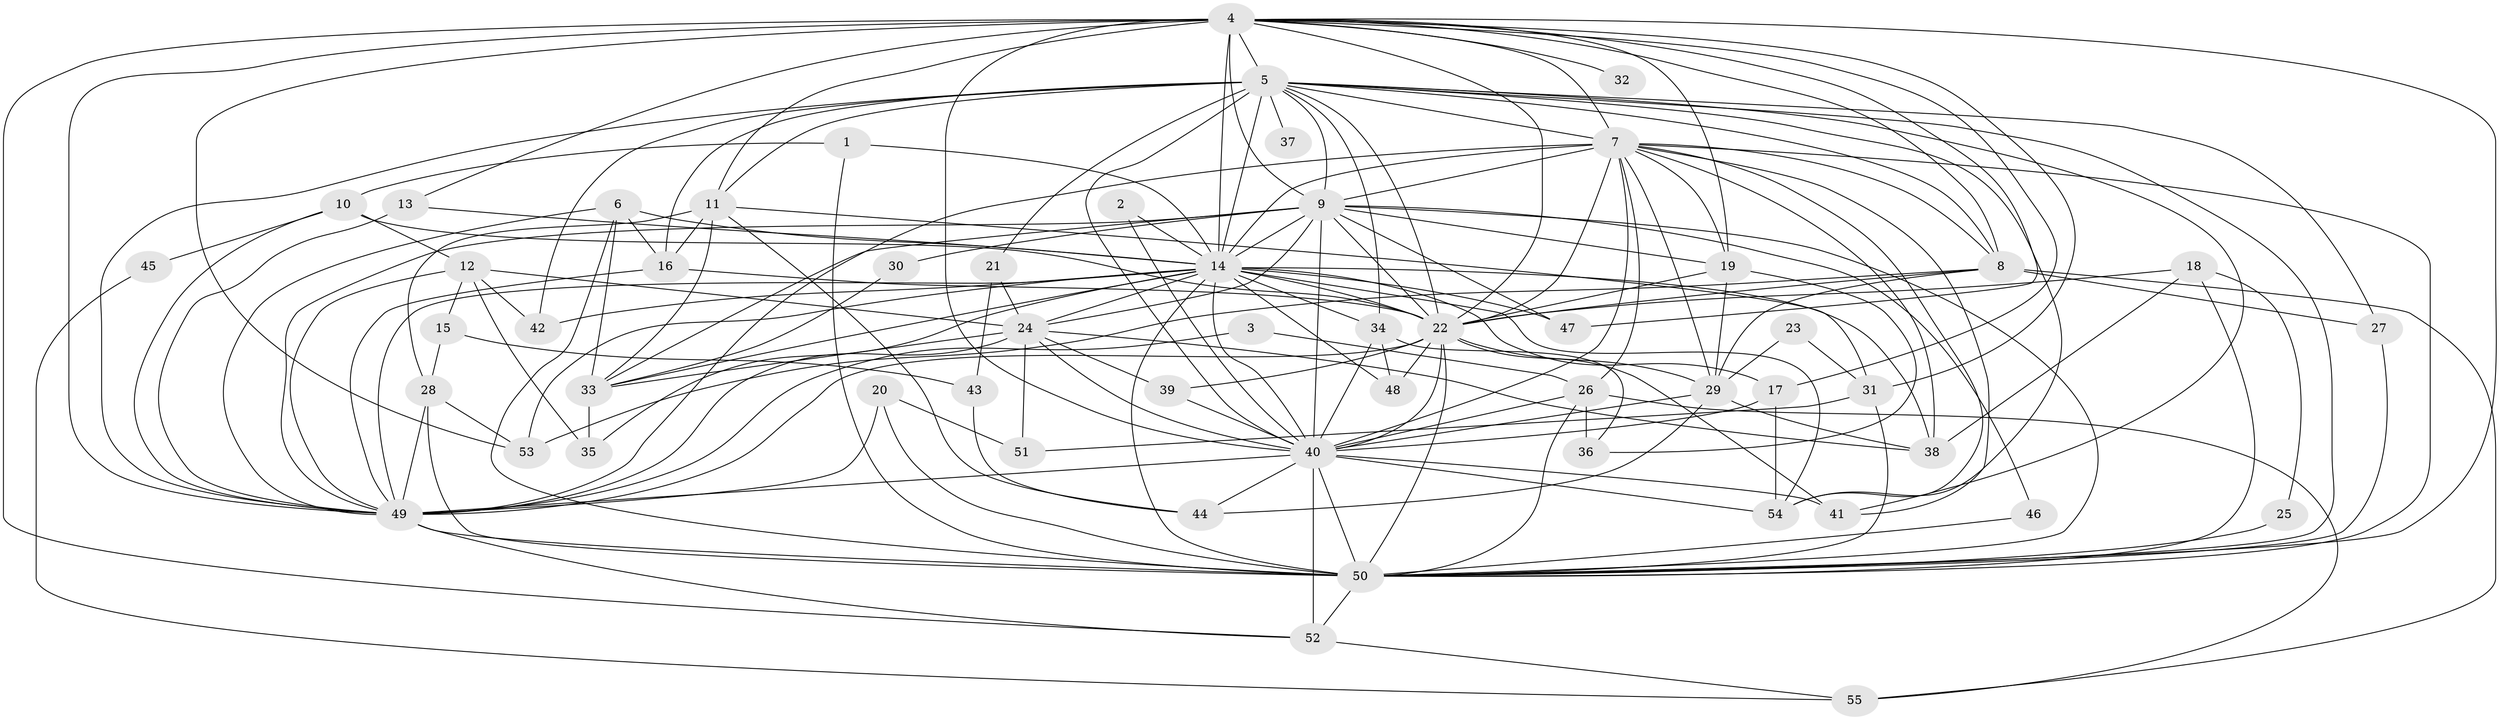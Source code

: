 // original degree distribution, {30: 0.007352941176470588, 21: 0.007352941176470588, 24: 0.014705882352941176, 19: 0.014705882352941176, 20: 0.007352941176470588, 17: 0.007352941176470588, 26: 0.007352941176470588, 25: 0.007352941176470588, 2: 0.5220588235294118, 5: 0.051470588235294115, 3: 0.18382352941176472, 7: 0.022058823529411766, 4: 0.10294117647058823, 6: 0.029411764705882353, 8: 0.014705882352941176}
// Generated by graph-tools (version 1.1) at 2025/36/03/04/25 23:36:34]
// undirected, 55 vertices, 173 edges
graph export_dot {
  node [color=gray90,style=filled];
  1;
  2;
  3;
  4;
  5;
  6;
  7;
  8;
  9;
  10;
  11;
  12;
  13;
  14;
  15;
  16;
  17;
  18;
  19;
  20;
  21;
  22;
  23;
  24;
  25;
  26;
  27;
  28;
  29;
  30;
  31;
  32;
  33;
  34;
  35;
  36;
  37;
  38;
  39;
  40;
  41;
  42;
  43;
  44;
  45;
  46;
  47;
  48;
  49;
  50;
  51;
  52;
  53;
  54;
  55;
  1 -- 10 [weight=1.0];
  1 -- 14 [weight=1.0];
  1 -- 50 [weight=1.0];
  2 -- 14 [weight=1.0];
  2 -- 40 [weight=1.0];
  3 -- 26 [weight=1.0];
  3 -- 49 [weight=1.0];
  4 -- 5 [weight=2.0];
  4 -- 7 [weight=1.0];
  4 -- 8 [weight=1.0];
  4 -- 9 [weight=2.0];
  4 -- 11 [weight=1.0];
  4 -- 13 [weight=1.0];
  4 -- 14 [weight=1.0];
  4 -- 17 [weight=1.0];
  4 -- 19 [weight=1.0];
  4 -- 22 [weight=1.0];
  4 -- 31 [weight=1.0];
  4 -- 32 [weight=1.0];
  4 -- 40 [weight=3.0];
  4 -- 47 [weight=1.0];
  4 -- 49 [weight=1.0];
  4 -- 50 [weight=1.0];
  4 -- 52 [weight=1.0];
  4 -- 53 [weight=1.0];
  5 -- 7 [weight=1.0];
  5 -- 8 [weight=1.0];
  5 -- 9 [weight=1.0];
  5 -- 11 [weight=1.0];
  5 -- 14 [weight=1.0];
  5 -- 16 [weight=1.0];
  5 -- 21 [weight=1.0];
  5 -- 22 [weight=2.0];
  5 -- 27 [weight=1.0];
  5 -- 34 [weight=2.0];
  5 -- 37 [weight=1.0];
  5 -- 40 [weight=2.0];
  5 -- 41 [weight=1.0];
  5 -- 42 [weight=2.0];
  5 -- 49 [weight=2.0];
  5 -- 50 [weight=1.0];
  5 -- 54 [weight=1.0];
  6 -- 14 [weight=2.0];
  6 -- 16 [weight=1.0];
  6 -- 33 [weight=1.0];
  6 -- 49 [weight=1.0];
  6 -- 50 [weight=1.0];
  7 -- 8 [weight=1.0];
  7 -- 9 [weight=1.0];
  7 -- 14 [weight=1.0];
  7 -- 19 [weight=1.0];
  7 -- 22 [weight=2.0];
  7 -- 26 [weight=1.0];
  7 -- 29 [weight=1.0];
  7 -- 38 [weight=1.0];
  7 -- 40 [weight=2.0];
  7 -- 41 [weight=1.0];
  7 -- 49 [weight=1.0];
  7 -- 50 [weight=1.0];
  7 -- 54 [weight=1.0];
  8 -- 22 [weight=1.0];
  8 -- 27 [weight=1.0];
  8 -- 29 [weight=1.0];
  8 -- 53 [weight=1.0];
  8 -- 55 [weight=1.0];
  9 -- 14 [weight=3.0];
  9 -- 19 [weight=1.0];
  9 -- 22 [weight=1.0];
  9 -- 24 [weight=1.0];
  9 -- 30 [weight=1.0];
  9 -- 33 [weight=1.0];
  9 -- 40 [weight=3.0];
  9 -- 46 [weight=1.0];
  9 -- 47 [weight=1.0];
  9 -- 49 [weight=2.0];
  9 -- 50 [weight=1.0];
  10 -- 12 [weight=1.0];
  10 -- 22 [weight=2.0];
  10 -- 45 [weight=2.0];
  10 -- 49 [weight=1.0];
  11 -- 16 [weight=1.0];
  11 -- 28 [weight=1.0];
  11 -- 31 [weight=1.0];
  11 -- 33 [weight=1.0];
  11 -- 44 [weight=1.0];
  12 -- 15 [weight=1.0];
  12 -- 24 [weight=1.0];
  12 -- 35 [weight=1.0];
  12 -- 42 [weight=1.0];
  12 -- 49 [weight=1.0];
  13 -- 14 [weight=1.0];
  13 -- 49 [weight=1.0];
  14 -- 17 [weight=1.0];
  14 -- 22 [weight=2.0];
  14 -- 24 [weight=1.0];
  14 -- 33 [weight=1.0];
  14 -- 34 [weight=1.0];
  14 -- 35 [weight=1.0];
  14 -- 38 [weight=1.0];
  14 -- 40 [weight=2.0];
  14 -- 42 [weight=1.0];
  14 -- 47 [weight=1.0];
  14 -- 48 [weight=1.0];
  14 -- 49 [weight=2.0];
  14 -- 50 [weight=1.0];
  14 -- 53 [weight=1.0];
  14 -- 54 [weight=2.0];
  15 -- 28 [weight=1.0];
  15 -- 43 [weight=1.0];
  16 -- 22 [weight=1.0];
  16 -- 49 [weight=1.0];
  17 -- 40 [weight=1.0];
  17 -- 54 [weight=1.0];
  18 -- 22 [weight=1.0];
  18 -- 25 [weight=1.0];
  18 -- 38 [weight=1.0];
  18 -- 50 [weight=1.0];
  19 -- 22 [weight=1.0];
  19 -- 29 [weight=1.0];
  19 -- 36 [weight=1.0];
  20 -- 49 [weight=1.0];
  20 -- 50 [weight=1.0];
  20 -- 51 [weight=1.0];
  21 -- 24 [weight=1.0];
  21 -- 43 [weight=1.0];
  22 -- 29 [weight=1.0];
  22 -- 39 [weight=1.0];
  22 -- 40 [weight=2.0];
  22 -- 41 [weight=1.0];
  22 -- 48 [weight=1.0];
  22 -- 49 [weight=3.0];
  22 -- 50 [weight=1.0];
  23 -- 29 [weight=1.0];
  23 -- 31 [weight=1.0];
  24 -- 33 [weight=1.0];
  24 -- 38 [weight=1.0];
  24 -- 39 [weight=1.0];
  24 -- 40 [weight=2.0];
  24 -- 49 [weight=1.0];
  24 -- 51 [weight=1.0];
  25 -- 50 [weight=1.0];
  26 -- 36 [weight=1.0];
  26 -- 40 [weight=1.0];
  26 -- 50 [weight=2.0];
  26 -- 55 [weight=1.0];
  27 -- 50 [weight=1.0];
  28 -- 49 [weight=2.0];
  28 -- 50 [weight=1.0];
  28 -- 53 [weight=1.0];
  29 -- 38 [weight=1.0];
  29 -- 40 [weight=1.0];
  29 -- 44 [weight=1.0];
  30 -- 33 [weight=1.0];
  31 -- 50 [weight=1.0];
  31 -- 51 [weight=1.0];
  33 -- 35 [weight=1.0];
  34 -- 36 [weight=1.0];
  34 -- 40 [weight=2.0];
  34 -- 48 [weight=1.0];
  39 -- 40 [weight=2.0];
  40 -- 41 [weight=1.0];
  40 -- 44 [weight=1.0];
  40 -- 49 [weight=2.0];
  40 -- 50 [weight=5.0];
  40 -- 52 [weight=2.0];
  40 -- 54 [weight=1.0];
  43 -- 44 [weight=1.0];
  45 -- 55 [weight=1.0];
  46 -- 50 [weight=1.0];
  49 -- 50 [weight=2.0];
  49 -- 52 [weight=1.0];
  50 -- 52 [weight=1.0];
  52 -- 55 [weight=1.0];
}
